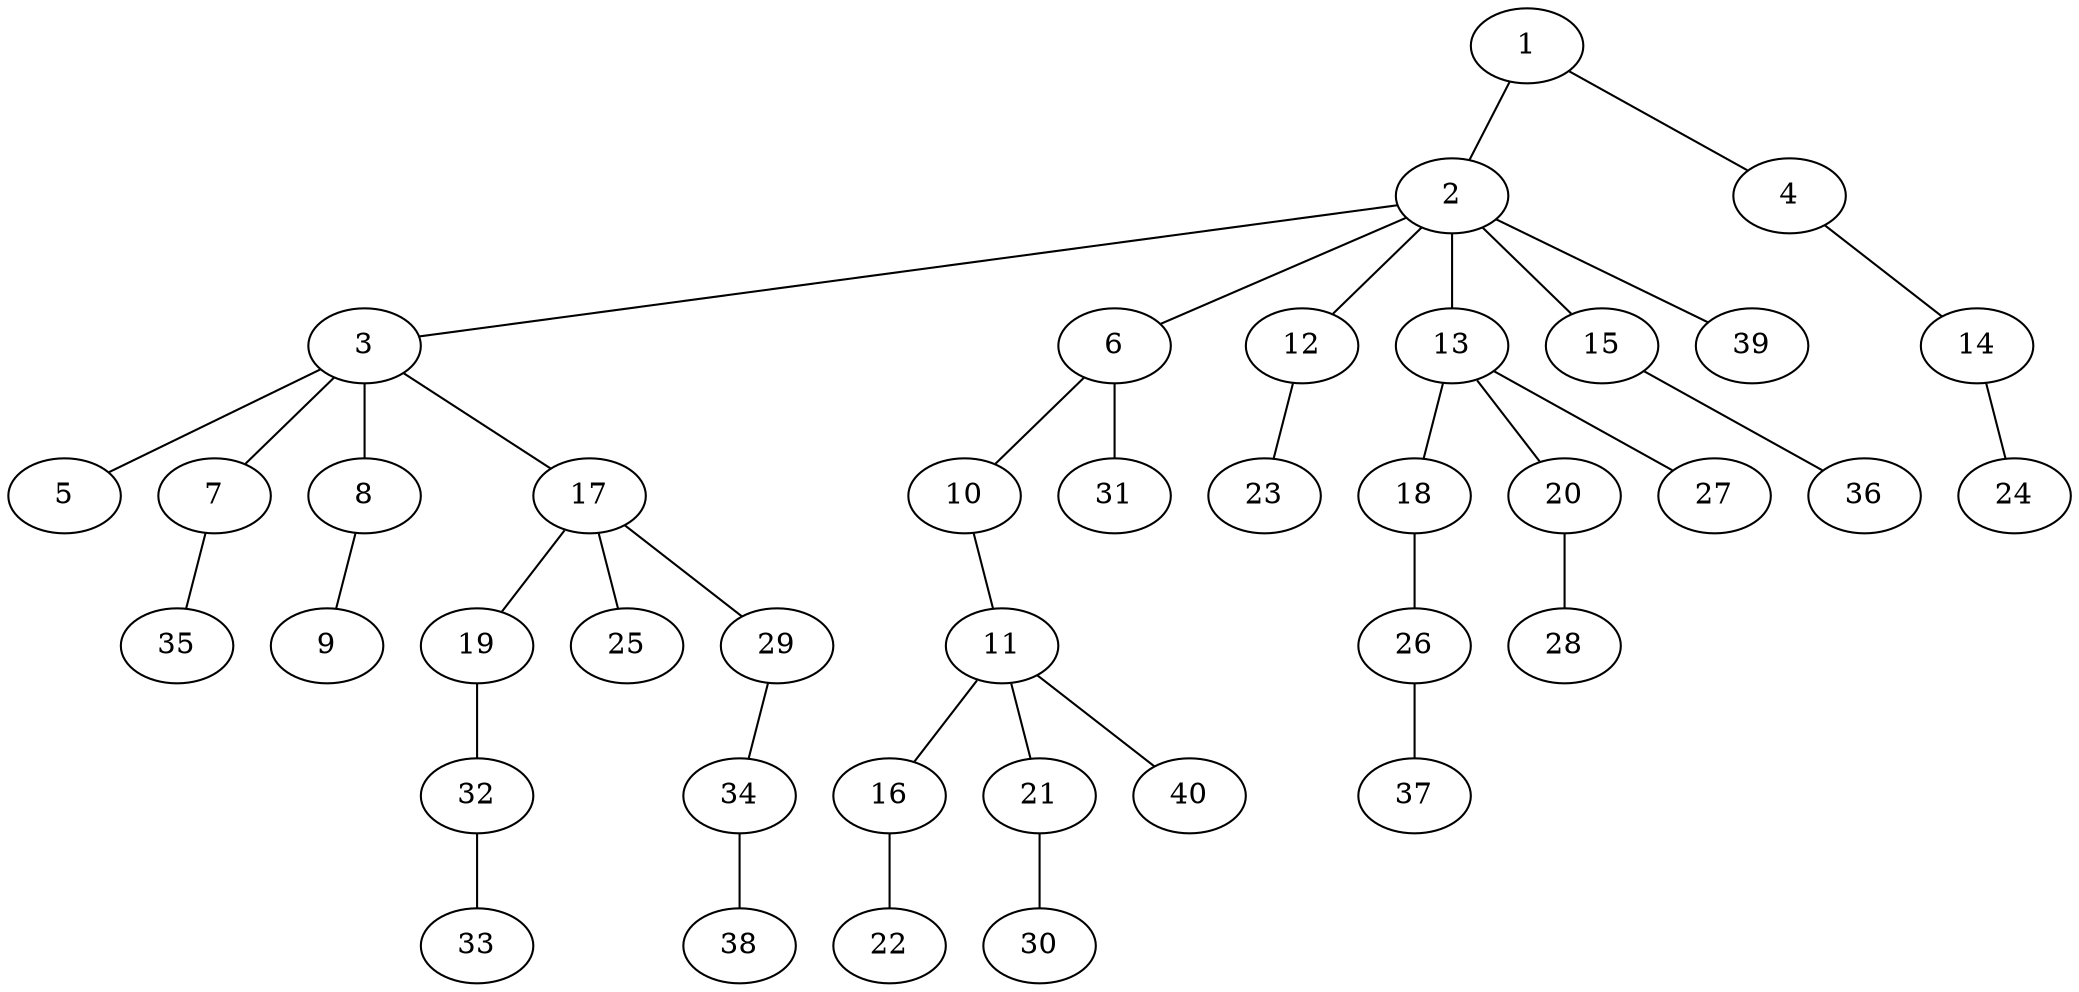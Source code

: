 graph graphname {1--2
1--4
2--3
2--6
2--12
2--13
2--15
2--39
3--5
3--7
3--8
3--17
4--14
6--10
6--31
7--35
8--9
10--11
11--16
11--21
11--40
12--23
13--18
13--20
13--27
14--24
15--36
16--22
17--19
17--25
17--29
18--26
19--32
20--28
21--30
26--37
29--34
32--33
34--38
}